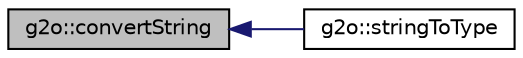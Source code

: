 digraph "g2o::convertString"
{
  edge [fontname="Helvetica",fontsize="10",labelfontname="Helvetica",labelfontsize="10"];
  node [fontname="Helvetica",fontsize="10",shape=record];
  rankdir="LR";
  Node1 [label="g2o::convertString",height=0.2,width=0.4,color="black", fillcolor="grey75", style="filled", fontcolor="black"];
  Node1 -> Node2 [dir="back",color="midnightblue",fontsize="10",style="solid",fontname="Helvetica"];
  Node2 [label="g2o::stringToType",height=0.2,width=0.4,color="black", fillcolor="white", style="filled",URL="$group__utils.html#ga9dac39a213d269b8d68fb698bf82873a"];
}
